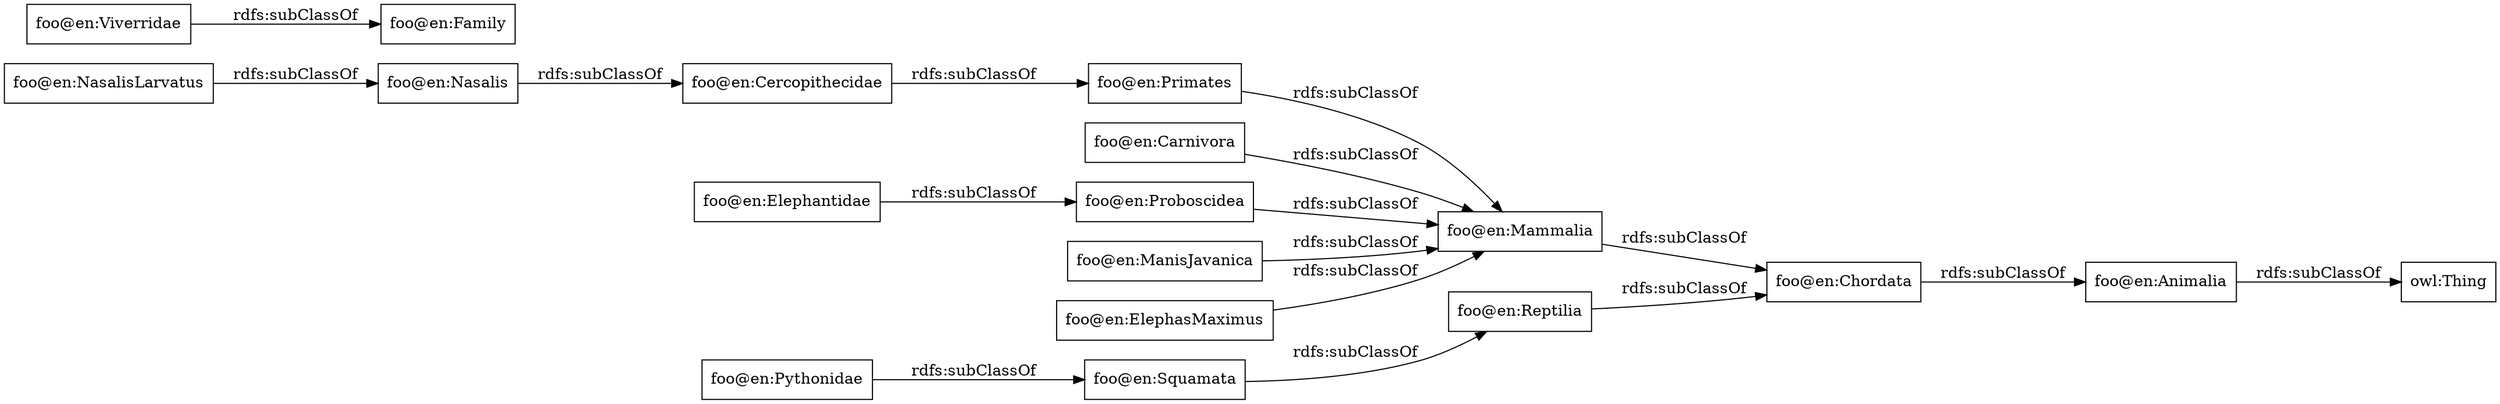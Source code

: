 digraph ar2dtool_diagram { 
rankdir=LR;
size="1000"
node [shape = rectangle, color="black"]; "foo@en:Squamata" "foo@en:Mammalia" "foo@en:Animalia" "foo@en:Primates" "foo@en:Carnivora" "foo@en:Viverridae" "foo@en:Elephantidae" "foo@en:Reptilia" "foo@en:Proboscidea" "foo@en:Chordata" ; /*classes style*/
	"foo@en:ManisJavanica" -> "foo@en:Mammalia" [ label = "rdfs:subClassOf" ];
	"foo@en:Primates" -> "foo@en:Mammalia" [ label = "rdfs:subClassOf" ];
	"foo@en:Reptilia" -> "foo@en:Chordata" [ label = "rdfs:subClassOf" ];
	"foo@en:Chordata" -> "foo@en:Animalia" [ label = "rdfs:subClassOf" ];
	"foo@en:Squamata" -> "foo@en:Reptilia" [ label = "rdfs:subClassOf" ];
	"foo@en:Proboscidea" -> "foo@en:Mammalia" [ label = "rdfs:subClassOf" ];
	"foo@en:NasalisLarvatus" -> "foo@en:Nasalis" [ label = "rdfs:subClassOf" ];
	"foo@en:Elephantidae" -> "foo@en:Proboscidea" [ label = "rdfs:subClassOf" ];
	"foo@en:Viverridae" -> "foo@en:Family" [ label = "rdfs:subClassOf" ];
	"foo@en:Cercopithecidae" -> "foo@en:Primates" [ label = "rdfs:subClassOf" ];
	"foo@en:ElephasMaximus" -> "foo@en:Mammalia" [ label = "rdfs:subClassOf" ];
	"foo@en:Carnivora" -> "foo@en:Mammalia" [ label = "rdfs:subClassOf" ];
	"foo@en:Animalia" -> "owl:Thing" [ label = "rdfs:subClassOf" ];
	"foo@en:Mammalia" -> "foo@en:Chordata" [ label = "rdfs:subClassOf" ];
	"foo@en:Nasalis" -> "foo@en:Cercopithecidae" [ label = "rdfs:subClassOf" ];
	"foo@en:Pythonidae" -> "foo@en:Squamata" [ label = "rdfs:subClassOf" ];

}
